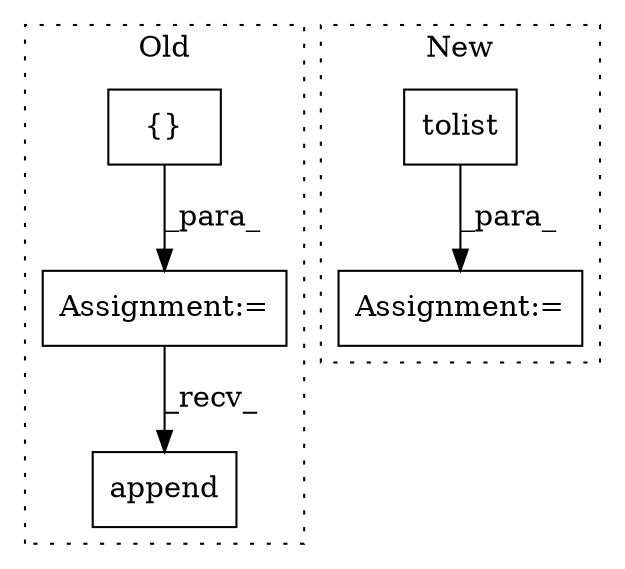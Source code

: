 digraph G {
subgraph cluster0 {
1 [label="append" a="32" s="2237,2249" l="7,1" shape="box"];
4 [label="Assignment:=" a="7" s="1841" l="1" shape="box"];
5 [label="{}" a="4" s="1851" l="2" shape="box"];
label = "Old";
style="dotted";
}
subgraph cluster1 {
2 [label="tolist" a="32" s="1715" l="8" shape="box"];
3 [label="Assignment:=" a="7" s="1702" l="1" shape="box"];
label = "New";
style="dotted";
}
2 -> 3 [label="_para_"];
4 -> 1 [label="_recv_"];
5 -> 4 [label="_para_"];
}